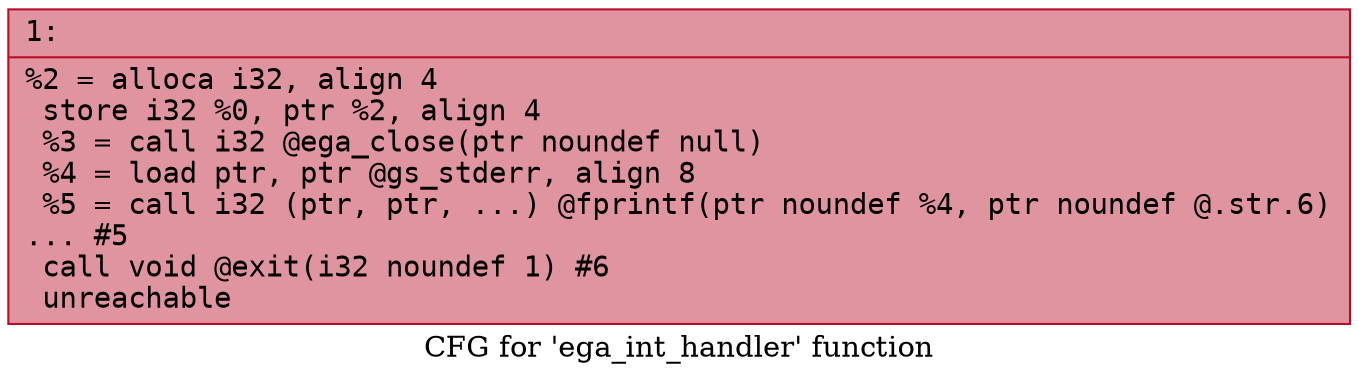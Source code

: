 digraph "CFG for 'ega_int_handler' function" {
	label="CFG for 'ega_int_handler' function";

	Node0x6000034ca0d0 [shape=record,color="#b70d28ff", style=filled, fillcolor="#b70d2870" fontname="Courier",label="{1:\l|  %2 = alloca i32, align 4\l  store i32 %0, ptr %2, align 4\l  %3 = call i32 @ega_close(ptr noundef null)\l  %4 = load ptr, ptr @gs_stderr, align 8\l  %5 = call i32 (ptr, ptr, ...) @fprintf(ptr noundef %4, ptr noundef @.str.6)\l... #5\l  call void @exit(i32 noundef 1) #6\l  unreachable\l}"];
}
